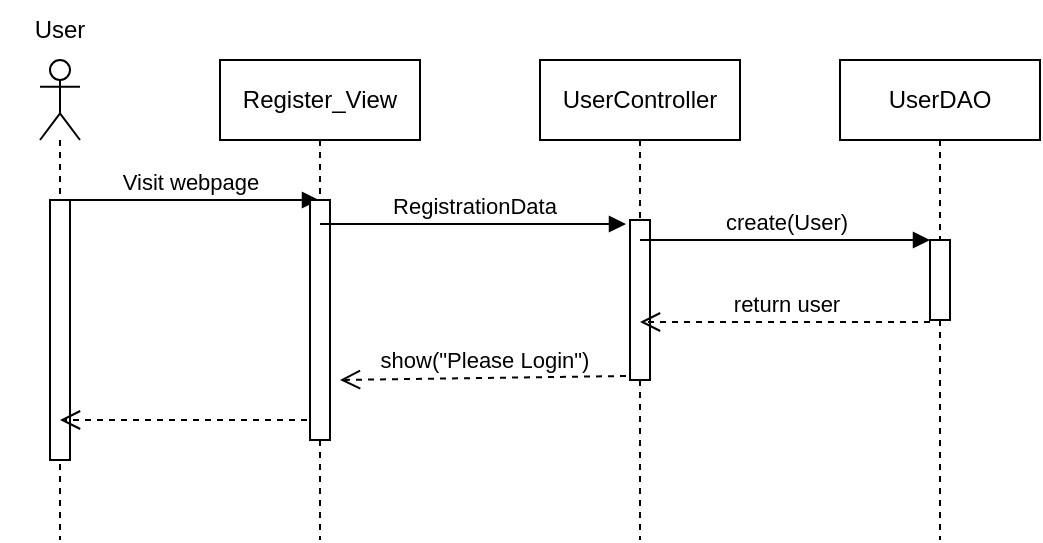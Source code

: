 <mxfile version="20.4.2" type="device"><diagram name="Page-1" id="13e1069c-82ec-6db2-03f1-153e76fe0fe0"><mxGraphModel dx="1038" dy="564" grid="1" gridSize="10" guides="1" tooltips="1" connect="1" arrows="1" fold="1" page="1" pageScale="1" pageWidth="1100" pageHeight="850" background="none" math="0" shadow="0"><root><mxCell id="0"/><mxCell id="1" parent="0"/><mxCell id="v61yGpu-RlQI1ew9xDMf-1" value="" style="shape=umlLifeline;participant=umlActor;perimeter=lifelinePerimeter;whiteSpace=wrap;html=1;container=1;collapsible=0;recursiveResize=0;verticalAlign=top;spacingTop=36;outlineConnect=0;" parent="1" vertex="1"><mxGeometry x="190" y="120" width="20" height="240" as="geometry"/></mxCell><mxCell id="v61yGpu-RlQI1ew9xDMf-5" value="" style="html=1;points=[];perimeter=orthogonalPerimeter;" parent="v61yGpu-RlQI1ew9xDMf-1" vertex="1"><mxGeometry x="5" y="70" width="10" height="130" as="geometry"/></mxCell><mxCell id="v61yGpu-RlQI1ew9xDMf-9" value="Visit webpage" style="html=1;verticalAlign=bottom;endArrow=block;rounded=0;" parent="v61yGpu-RlQI1ew9xDMf-1" target="v61yGpu-RlQI1ew9xDMf-2" edge="1"><mxGeometry width="80" relative="1" as="geometry"><mxPoint x="10" y="70" as="sourcePoint"/><mxPoint x="90" y="70" as="targetPoint"/></mxGeometry></mxCell><mxCell id="v61yGpu-RlQI1ew9xDMf-17" value="" style="html=1;verticalAlign=bottom;endArrow=open;dashed=1;endSize=8;rounded=0;" parent="v61yGpu-RlQI1ew9xDMf-1" source="v61yGpu-RlQI1ew9xDMf-2" edge="1"><mxGeometry relative="1" as="geometry"><mxPoint x="90" y="180" as="sourcePoint"/><mxPoint x="10" y="180" as="targetPoint"/></mxGeometry></mxCell><mxCell id="v61yGpu-RlQI1ew9xDMf-2" value="Register_View" style="shape=umlLifeline;perimeter=lifelinePerimeter;whiteSpace=wrap;html=1;container=1;collapsible=0;recursiveResize=0;outlineConnect=0;" parent="1" vertex="1"><mxGeometry x="280" y="120" width="100" height="240" as="geometry"/></mxCell><mxCell id="v61yGpu-RlQI1ew9xDMf-6" value="" style="html=1;points=[];perimeter=orthogonalPerimeter;" parent="v61yGpu-RlQI1ew9xDMf-2" vertex="1"><mxGeometry x="45" y="70" width="10" height="120" as="geometry"/></mxCell><mxCell id="v61yGpu-RlQI1ew9xDMf-16" value="show(&quot;Please Login&quot;)" style="html=1;verticalAlign=bottom;endArrow=open;dashed=1;endSize=8;rounded=0;exitX=-0.2;exitY=0.975;exitDx=0;exitDy=0;exitPerimeter=0;" parent="v61yGpu-RlQI1ew9xDMf-2" source="v61yGpu-RlQI1ew9xDMf-12" edge="1"><mxGeometry relative="1" as="geometry"><mxPoint x="140" y="160" as="sourcePoint"/><mxPoint x="60" y="160" as="targetPoint"/></mxGeometry></mxCell><mxCell id="v61yGpu-RlQI1ew9xDMf-3" value="UserController" style="shape=umlLifeline;perimeter=lifelinePerimeter;whiteSpace=wrap;html=1;container=1;collapsible=0;recursiveResize=0;outlineConnect=0;" parent="1" vertex="1"><mxGeometry x="440" y="120" width="100" height="240" as="geometry"/></mxCell><mxCell id="v61yGpu-RlQI1ew9xDMf-11" value="" style="html=1;points=[];perimeter=orthogonalPerimeter;" parent="v61yGpu-RlQI1ew9xDMf-3" vertex="1"><mxGeometry x="45" y="80" width="10" height="80" as="geometry"/></mxCell><mxCell id="v61yGpu-RlQI1ew9xDMf-12" value="" style="html=1;points=[];perimeter=orthogonalPerimeter;" parent="v61yGpu-RlQI1ew9xDMf-3" vertex="1"><mxGeometry x="45" y="80" width="10" height="80" as="geometry"/></mxCell><mxCell id="v61yGpu-RlQI1ew9xDMf-4" value="UserDAO" style="shape=umlLifeline;perimeter=lifelinePerimeter;whiteSpace=wrap;html=1;container=1;collapsible=0;recursiveResize=0;outlineConnect=0;" parent="1" vertex="1"><mxGeometry x="590" y="120" width="100" height="240" as="geometry"/></mxCell><mxCell id="v61yGpu-RlQI1ew9xDMf-13" value="" style="html=1;points=[];perimeter=orthogonalPerimeter;" parent="v61yGpu-RlQI1ew9xDMf-4" vertex="1"><mxGeometry x="45" y="90" width="10" height="40" as="geometry"/></mxCell><mxCell id="v61yGpu-RlQI1ew9xDMf-14" value="create(User)" style="html=1;verticalAlign=bottom;endArrow=block;rounded=0;" parent="v61yGpu-RlQI1ew9xDMf-4" source="v61yGpu-RlQI1ew9xDMf-3" edge="1"><mxGeometry width="80" relative="1" as="geometry"><mxPoint x="-75" y="90" as="sourcePoint"/><mxPoint x="45" y="90" as="targetPoint"/></mxGeometry></mxCell><mxCell id="v61yGpu-RlQI1ew9xDMf-10" value="RegistrationData" style="html=1;verticalAlign=bottom;endArrow=block;rounded=0;entryX=-0.2;entryY=0.025;entryDx=0;entryDy=0;entryPerimeter=0;" parent="1" source="v61yGpu-RlQI1ew9xDMf-2" target="v61yGpu-RlQI1ew9xDMf-11" edge="1"><mxGeometry width="80" relative="1" as="geometry"><mxPoint x="410" y="270" as="sourcePoint"/><mxPoint x="440" y="220" as="targetPoint"/></mxGeometry></mxCell><mxCell id="v61yGpu-RlQI1ew9xDMf-15" value="return user" style="html=1;verticalAlign=bottom;endArrow=open;dashed=1;endSize=8;rounded=0;exitX=0;exitY=1.025;exitDx=0;exitDy=0;exitPerimeter=0;" parent="1" source="v61yGpu-RlQI1ew9xDMf-13" target="v61yGpu-RlQI1ew9xDMf-3" edge="1"><mxGeometry relative="1" as="geometry"><mxPoint x="630" y="320" as="sourcePoint"/><mxPoint x="550" y="320" as="targetPoint"/></mxGeometry></mxCell><mxCell id="vyG4HyNM5AR6alSfhucj-1" value="User" style="text;html=1;strokeColor=none;fillColor=none;align=center;verticalAlign=middle;whiteSpace=wrap;rounded=0;" vertex="1" parent="1"><mxGeometry x="170" y="90" width="60" height="30" as="geometry"/></mxCell></root></mxGraphModel></diagram></mxfile>